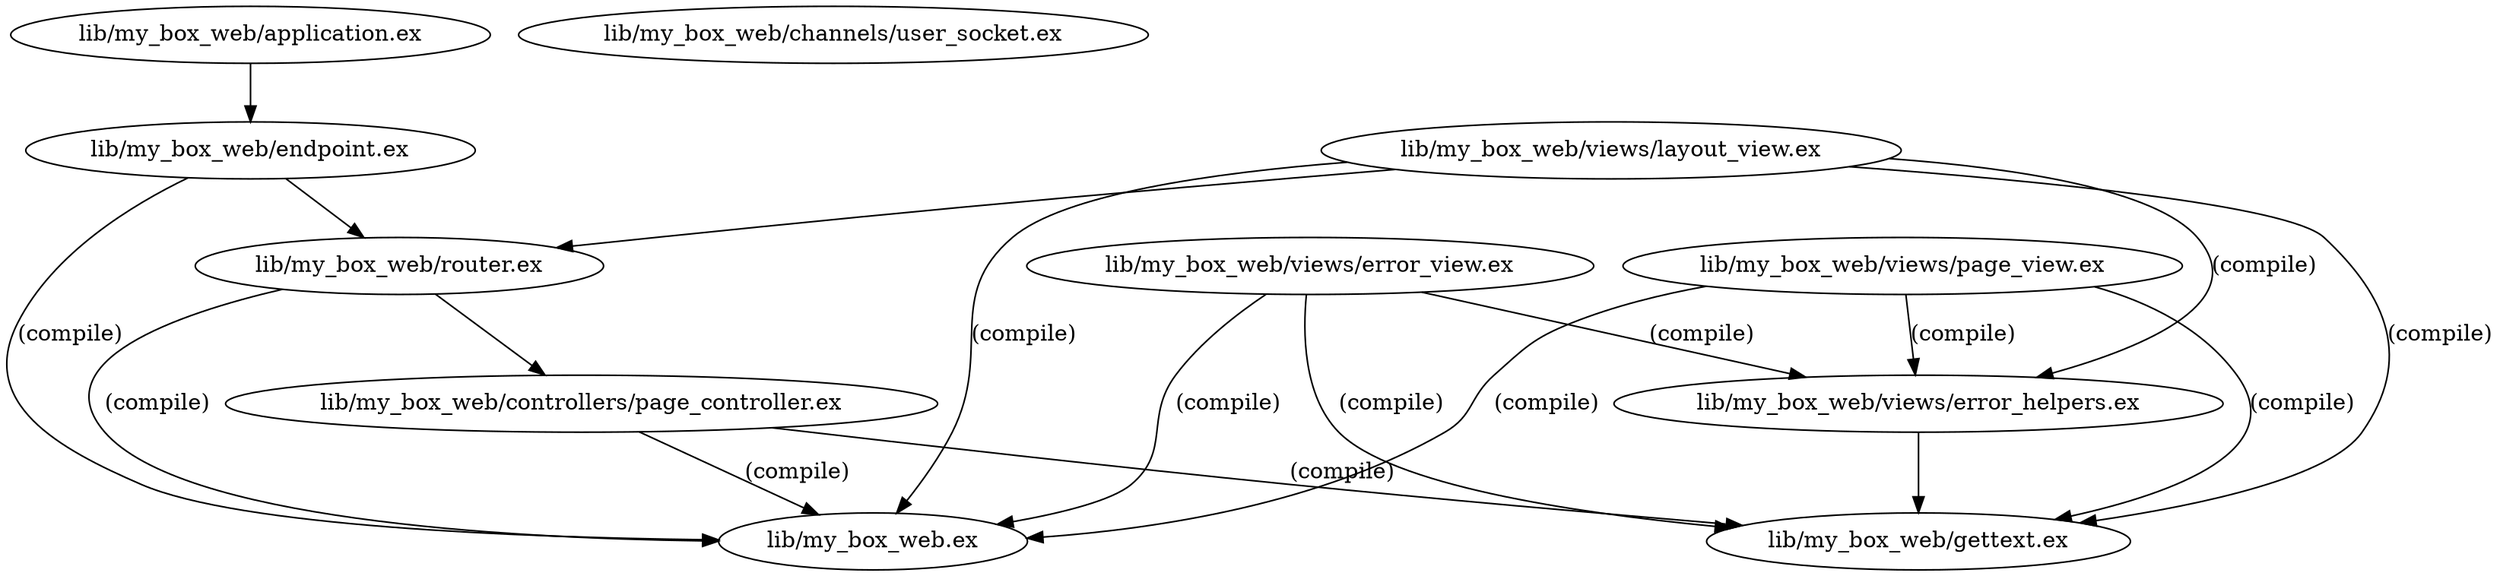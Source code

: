 digraph "xref graph" {
  "lib/my_box_web.ex"
  "lib/my_box_web/application.ex"
  "lib/my_box_web/application.ex" -> "lib/my_box_web/endpoint.ex"
  "lib/my_box_web/endpoint.ex" -> "lib/my_box_web.ex" [label="(compile)"]
  "lib/my_box_web/endpoint.ex" -> "lib/my_box_web/router.ex"
  "lib/my_box_web/router.ex" -> "lib/my_box_web.ex" [label="(compile)"]
  "lib/my_box_web/router.ex" -> "lib/my_box_web/controllers/page_controller.ex"
  "lib/my_box_web/controllers/page_controller.ex" -> "lib/my_box_web.ex" [label="(compile)"]
  "lib/my_box_web/controllers/page_controller.ex" -> "lib/my_box_web/gettext.ex" [label="(compile)"]
  "lib/my_box_web/channels/user_socket.ex"
  "lib/my_box_web/controllers/page_controller.ex"
  "lib/my_box_web/endpoint.ex"
  "lib/my_box_web/gettext.ex"
  "lib/my_box_web/router.ex"
  "lib/my_box_web/views/error_helpers.ex"
  "lib/my_box_web/views/error_helpers.ex" -> "lib/my_box_web/gettext.ex"
  "lib/my_box_web/views/error_view.ex"
  "lib/my_box_web/views/error_view.ex" -> "lib/my_box_web.ex" [label="(compile)"]
  "lib/my_box_web/views/error_view.ex" -> "lib/my_box_web/gettext.ex" [label="(compile)"]
  "lib/my_box_web/views/error_view.ex" -> "lib/my_box_web/views/error_helpers.ex" [label="(compile)"]
  "lib/my_box_web/views/layout_view.ex"
  "lib/my_box_web/views/layout_view.ex" -> "lib/my_box_web.ex" [label="(compile)"]
  "lib/my_box_web/views/layout_view.ex" -> "lib/my_box_web/gettext.ex" [label="(compile)"]
  "lib/my_box_web/views/layout_view.ex" -> "lib/my_box_web/router.ex"
  "lib/my_box_web/views/layout_view.ex" -> "lib/my_box_web/views/error_helpers.ex" [label="(compile)"]
  "lib/my_box_web/views/page_view.ex"
  "lib/my_box_web/views/page_view.ex" -> "lib/my_box_web.ex" [label="(compile)"]
  "lib/my_box_web/views/page_view.ex" -> "lib/my_box_web/gettext.ex" [label="(compile)"]
  "lib/my_box_web/views/page_view.ex" -> "lib/my_box_web/views/error_helpers.ex" [label="(compile)"]
}
